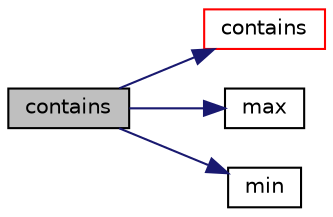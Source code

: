 digraph "contains"
{
  bgcolor="transparent";
  edge [fontname="Helvetica",fontsize="10",labelfontname="Helvetica",labelfontsize="10"];
  node [fontname="Helvetica",fontsize="10",shape=record];
  rankdir="LR";
  Node1 [label="contains",height=0.2,width=0.4,color="black", fillcolor="grey75", style="filled", fontcolor="black"];
  Node1 -> Node2 [color="midnightblue",fontsize="10",style="solid",fontname="Helvetica"];
  Node2 [label="contains",height=0.2,width=0.4,color="red",URL="$a00153.html#a3ade3d3c4b703792b75da180a445de7a",tooltip="Contains point? (inside or on edge) "];
  Node1 -> Node3 [color="midnightblue",fontsize="10",style="solid",fontname="Helvetica"];
  Node3 [label="max",height=0.2,width=0.4,color="black",URL="$a00153.html#a264800db5fd48c1d4541fd05cab1d40f",tooltip="Maximum describing the bounding box. "];
  Node1 -> Node4 [color="midnightblue",fontsize="10",style="solid",fontname="Helvetica"];
  Node4 [label="min",height=0.2,width=0.4,color="black",URL="$a00153.html#a1dd50affef9a273ab682ccbf33df7b32",tooltip="Minimum describing the bounding box. "];
}
